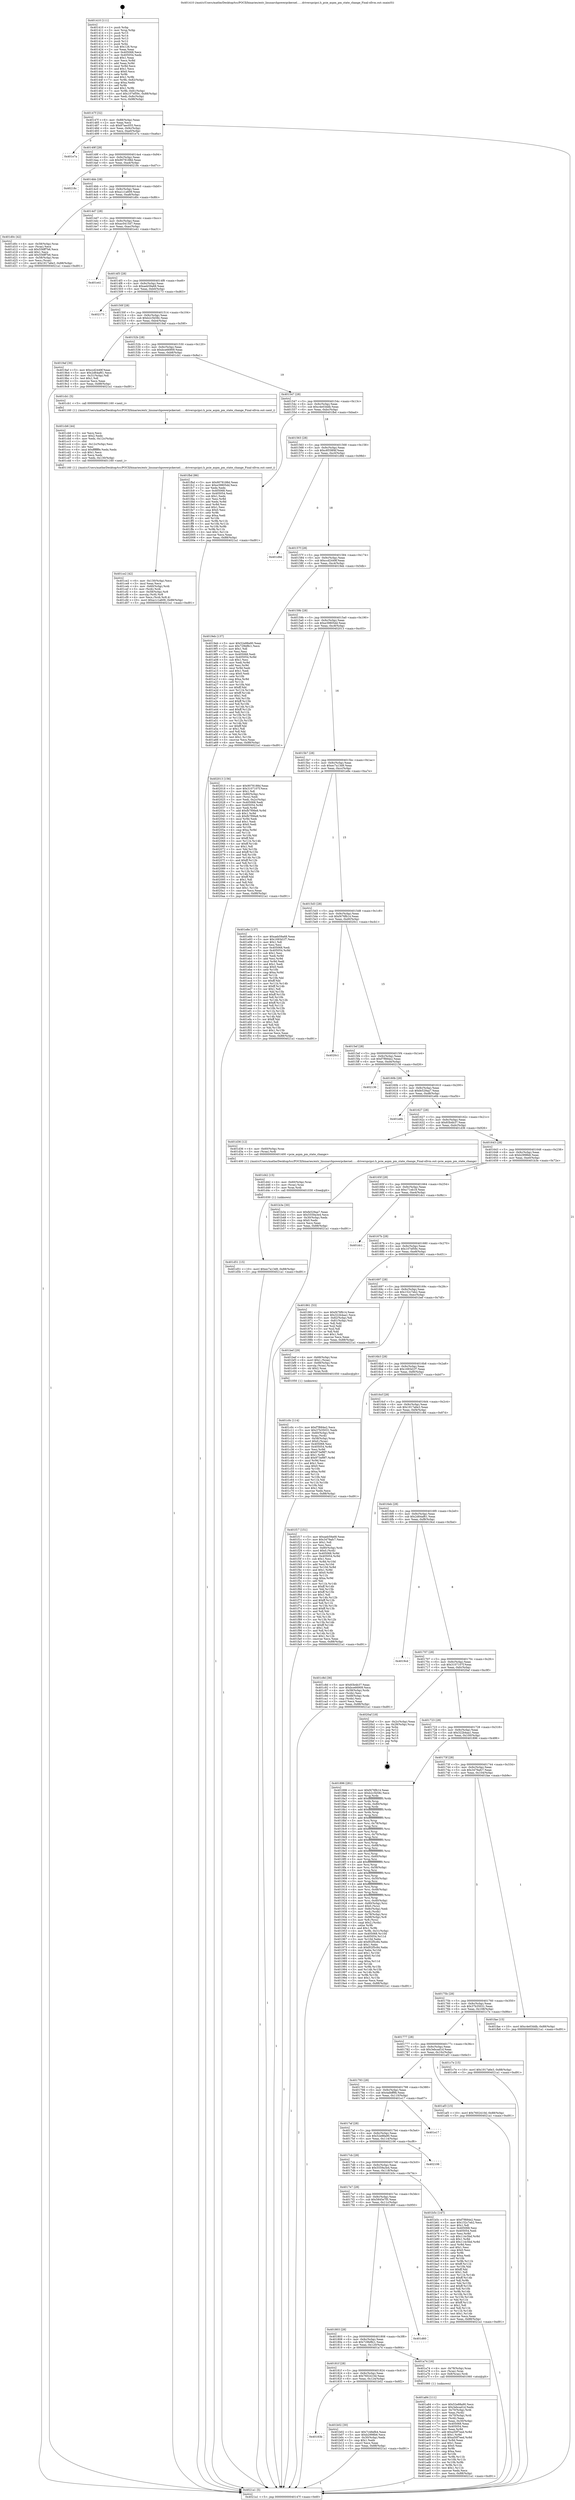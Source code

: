 digraph "0x401410" {
  label = "0x401410 (/mnt/c/Users/mathe/Desktop/tcc/POCII/binaries/extr_linuxarchpowerpckernel......driverspcipci.h_pcie_aspm_pm_state_change_Final-ollvm.out::main(0))"
  labelloc = "t"
  node[shape=record]

  Entry [label="",width=0.3,height=0.3,shape=circle,fillcolor=black,style=filled]
  "0x40147f" [label="{
     0x40147f [32]\l
     | [instrs]\l
     &nbsp;&nbsp;0x40147f \<+6\>: mov -0x88(%rbp),%eax\l
     &nbsp;&nbsp;0x401485 \<+2\>: mov %eax,%ecx\l
     &nbsp;&nbsp;0x401487 \<+6\>: sub $0x87aec055,%ecx\l
     &nbsp;&nbsp;0x40148d \<+6\>: mov %eax,-0x9c(%rbp)\l
     &nbsp;&nbsp;0x401493 \<+6\>: mov %ecx,-0xa0(%rbp)\l
     &nbsp;&nbsp;0x401499 \<+6\>: je 0000000000401e7a \<main+0xa6a\>\l
  }"]
  "0x401e7a" [label="{
     0x401e7a\l
  }", style=dashed]
  "0x40149f" [label="{
     0x40149f [28]\l
     | [instrs]\l
     &nbsp;&nbsp;0x40149f \<+5\>: jmp 00000000004014a4 \<main+0x94\>\l
     &nbsp;&nbsp;0x4014a4 \<+6\>: mov -0x9c(%rbp),%eax\l
     &nbsp;&nbsp;0x4014aa \<+5\>: sub $0x9078188d,%eax\l
     &nbsp;&nbsp;0x4014af \<+6\>: mov %eax,-0xa4(%rbp)\l
     &nbsp;&nbsp;0x4014b5 \<+6\>: je 000000000040218c \<main+0xd7c\>\l
  }"]
  Exit [label="",width=0.3,height=0.3,shape=circle,fillcolor=black,style=filled,peripheries=2]
  "0x40218c" [label="{
     0x40218c\l
  }", style=dashed]
  "0x4014bb" [label="{
     0x4014bb [28]\l
     | [instrs]\l
     &nbsp;&nbsp;0x4014bb \<+5\>: jmp 00000000004014c0 \<main+0xb0\>\l
     &nbsp;&nbsp;0x4014c0 \<+6\>: mov -0x9c(%rbp),%eax\l
     &nbsp;&nbsp;0x4014c6 \<+5\>: sub $0xa1c1a609,%eax\l
     &nbsp;&nbsp;0x4014cb \<+6\>: mov %eax,-0xa8(%rbp)\l
     &nbsp;&nbsp;0x4014d1 \<+6\>: je 0000000000401d0c \<main+0x8fc\>\l
  }"]
  "0x401d51" [label="{
     0x401d51 [15]\l
     | [instrs]\l
     &nbsp;&nbsp;0x401d51 \<+10\>: movl $0xec7a13d9,-0x88(%rbp)\l
     &nbsp;&nbsp;0x401d5b \<+5\>: jmp 00000000004021a1 \<main+0xd91\>\l
  }"]
  "0x401d0c" [label="{
     0x401d0c [42]\l
     | [instrs]\l
     &nbsp;&nbsp;0x401d0c \<+4\>: mov -0x58(%rbp),%rax\l
     &nbsp;&nbsp;0x401d10 \<+2\>: mov (%rax),%ecx\l
     &nbsp;&nbsp;0x401d12 \<+6\>: sub $0x556ff7b6,%ecx\l
     &nbsp;&nbsp;0x401d18 \<+3\>: add $0x1,%ecx\l
     &nbsp;&nbsp;0x401d1b \<+6\>: add $0x556ff7b6,%ecx\l
     &nbsp;&nbsp;0x401d21 \<+4\>: mov -0x58(%rbp),%rax\l
     &nbsp;&nbsp;0x401d25 \<+2\>: mov %ecx,(%rax)\l
     &nbsp;&nbsp;0x401d27 \<+10\>: movl $0x1917a6e3,-0x88(%rbp)\l
     &nbsp;&nbsp;0x401d31 \<+5\>: jmp 00000000004021a1 \<main+0xd91\>\l
  }"]
  "0x4014d7" [label="{
     0x4014d7 [28]\l
     | [instrs]\l
     &nbsp;&nbsp;0x4014d7 \<+5\>: jmp 00000000004014dc \<main+0xcc\>\l
     &nbsp;&nbsp;0x4014dc \<+6\>: mov -0x9c(%rbp),%eax\l
     &nbsp;&nbsp;0x4014e2 \<+5\>: sub $0xac0415d7,%eax\l
     &nbsp;&nbsp;0x4014e7 \<+6\>: mov %eax,-0xac(%rbp)\l
     &nbsp;&nbsp;0x4014ed \<+6\>: je 0000000000401e41 \<main+0xa31\>\l
  }"]
  "0x401d42" [label="{
     0x401d42 [15]\l
     | [instrs]\l
     &nbsp;&nbsp;0x401d42 \<+4\>: mov -0x60(%rbp),%rax\l
     &nbsp;&nbsp;0x401d46 \<+3\>: mov (%rax),%rax\l
     &nbsp;&nbsp;0x401d49 \<+3\>: mov %rax,%rdi\l
     &nbsp;&nbsp;0x401d4c \<+5\>: call 0000000000401030 \<free@plt\>\l
     | [calls]\l
     &nbsp;&nbsp;0x401030 \{1\} (unknown)\l
  }"]
  "0x401e41" [label="{
     0x401e41\l
  }", style=dashed]
  "0x4014f3" [label="{
     0x4014f3 [28]\l
     | [instrs]\l
     &nbsp;&nbsp;0x4014f3 \<+5\>: jmp 00000000004014f8 \<main+0xe8\>\l
     &nbsp;&nbsp;0x4014f8 \<+6\>: mov -0x9c(%rbp),%eax\l
     &nbsp;&nbsp;0x4014fe \<+5\>: sub $0xaeb59a68,%eax\l
     &nbsp;&nbsp;0x401503 \<+6\>: mov %eax,-0xb0(%rbp)\l
     &nbsp;&nbsp;0x401509 \<+6\>: je 0000000000402173 \<main+0xd63\>\l
  }"]
  "0x401ce2" [label="{
     0x401ce2 [42]\l
     | [instrs]\l
     &nbsp;&nbsp;0x401ce2 \<+6\>: mov -0x130(%rbp),%ecx\l
     &nbsp;&nbsp;0x401ce8 \<+3\>: imul %eax,%ecx\l
     &nbsp;&nbsp;0x401ceb \<+4\>: mov -0x60(%rbp),%rdi\l
     &nbsp;&nbsp;0x401cef \<+3\>: mov (%rdi),%rdi\l
     &nbsp;&nbsp;0x401cf2 \<+4\>: mov -0x58(%rbp),%r8\l
     &nbsp;&nbsp;0x401cf6 \<+3\>: movslq (%r8),%r8\l
     &nbsp;&nbsp;0x401cf9 \<+4\>: mov %ecx,(%rdi,%r8,4)\l
     &nbsp;&nbsp;0x401cfd \<+10\>: movl $0xa1c1a609,-0x88(%rbp)\l
     &nbsp;&nbsp;0x401d07 \<+5\>: jmp 00000000004021a1 \<main+0xd91\>\l
  }"]
  "0x402173" [label="{
     0x402173\l
  }", style=dashed]
  "0x40150f" [label="{
     0x40150f [28]\l
     | [instrs]\l
     &nbsp;&nbsp;0x40150f \<+5\>: jmp 0000000000401514 \<main+0x104\>\l
     &nbsp;&nbsp;0x401514 \<+6\>: mov -0x9c(%rbp),%eax\l
     &nbsp;&nbsp;0x40151a \<+5\>: sub $0xb2c5b58c,%eax\l
     &nbsp;&nbsp;0x40151f \<+6\>: mov %eax,-0xb4(%rbp)\l
     &nbsp;&nbsp;0x401525 \<+6\>: je 00000000004019af \<main+0x59f\>\l
  }"]
  "0x401cb6" [label="{
     0x401cb6 [44]\l
     | [instrs]\l
     &nbsp;&nbsp;0x401cb6 \<+2\>: xor %ecx,%ecx\l
     &nbsp;&nbsp;0x401cb8 \<+5\>: mov $0x2,%edx\l
     &nbsp;&nbsp;0x401cbd \<+6\>: mov %edx,-0x12c(%rbp)\l
     &nbsp;&nbsp;0x401cc3 \<+1\>: cltd\l
     &nbsp;&nbsp;0x401cc4 \<+6\>: mov -0x12c(%rbp),%esi\l
     &nbsp;&nbsp;0x401cca \<+2\>: idiv %esi\l
     &nbsp;&nbsp;0x401ccc \<+6\>: imul $0xfffffffe,%edx,%edx\l
     &nbsp;&nbsp;0x401cd2 \<+3\>: sub $0x1,%ecx\l
     &nbsp;&nbsp;0x401cd5 \<+2\>: sub %ecx,%edx\l
     &nbsp;&nbsp;0x401cd7 \<+6\>: mov %edx,-0x130(%rbp)\l
     &nbsp;&nbsp;0x401cdd \<+5\>: call 0000000000401160 \<next_i\>\l
     | [calls]\l
     &nbsp;&nbsp;0x401160 \{1\} (/mnt/c/Users/mathe/Desktop/tcc/POCII/binaries/extr_linuxarchpowerpckernel......driverspcipci.h_pcie_aspm_pm_state_change_Final-ollvm.out::next_i)\l
  }"]
  "0x4019af" [label="{
     0x4019af [30]\l
     | [instrs]\l
     &nbsp;&nbsp;0x4019af \<+5\>: mov $0xccd2449f,%eax\l
     &nbsp;&nbsp;0x4019b4 \<+5\>: mov $0x2d64af61,%ecx\l
     &nbsp;&nbsp;0x4019b9 \<+3\>: mov -0x31(%rbp),%dl\l
     &nbsp;&nbsp;0x4019bc \<+3\>: test $0x1,%dl\l
     &nbsp;&nbsp;0x4019bf \<+3\>: cmovne %ecx,%eax\l
     &nbsp;&nbsp;0x4019c2 \<+6\>: mov %eax,-0x88(%rbp)\l
     &nbsp;&nbsp;0x4019c8 \<+5\>: jmp 00000000004021a1 \<main+0xd91\>\l
  }"]
  "0x40152b" [label="{
     0x40152b [28]\l
     | [instrs]\l
     &nbsp;&nbsp;0x40152b \<+5\>: jmp 0000000000401530 \<main+0x120\>\l
     &nbsp;&nbsp;0x401530 \<+6\>: mov -0x9c(%rbp),%eax\l
     &nbsp;&nbsp;0x401536 \<+5\>: sub $0xbce66909,%eax\l
     &nbsp;&nbsp;0x40153b \<+6\>: mov %eax,-0xb8(%rbp)\l
     &nbsp;&nbsp;0x401541 \<+6\>: je 0000000000401cb1 \<main+0x8a1\>\l
  }"]
  "0x401c0c" [label="{
     0x401c0c [114]\l
     | [instrs]\l
     &nbsp;&nbsp;0x401c0c \<+5\>: mov $0xf7f684e2,%ecx\l
     &nbsp;&nbsp;0x401c11 \<+5\>: mov $0x37b35031,%edx\l
     &nbsp;&nbsp;0x401c16 \<+4\>: mov -0x60(%rbp),%rdi\l
     &nbsp;&nbsp;0x401c1a \<+3\>: mov %rax,(%rdi)\l
     &nbsp;&nbsp;0x401c1d \<+4\>: mov -0x58(%rbp),%rax\l
     &nbsp;&nbsp;0x401c21 \<+6\>: movl $0x0,(%rax)\l
     &nbsp;&nbsp;0x401c27 \<+7\>: mov 0x405068,%esi\l
     &nbsp;&nbsp;0x401c2e \<+8\>: mov 0x405054,%r8d\l
     &nbsp;&nbsp;0x401c36 \<+3\>: mov %esi,%r9d\l
     &nbsp;&nbsp;0x401c39 \<+7\>: sub $0x973ef9f7,%r9d\l
     &nbsp;&nbsp;0x401c40 \<+4\>: sub $0x1,%r9d\l
     &nbsp;&nbsp;0x401c44 \<+7\>: add $0x973ef9f7,%r9d\l
     &nbsp;&nbsp;0x401c4b \<+4\>: imul %r9d,%esi\l
     &nbsp;&nbsp;0x401c4f \<+3\>: and $0x1,%esi\l
     &nbsp;&nbsp;0x401c52 \<+3\>: cmp $0x0,%esi\l
     &nbsp;&nbsp;0x401c55 \<+4\>: sete %r10b\l
     &nbsp;&nbsp;0x401c59 \<+4\>: cmp $0xa,%r8d\l
     &nbsp;&nbsp;0x401c5d \<+4\>: setl %r11b\l
     &nbsp;&nbsp;0x401c61 \<+3\>: mov %r10b,%bl\l
     &nbsp;&nbsp;0x401c64 \<+3\>: and %r11b,%bl\l
     &nbsp;&nbsp;0x401c67 \<+3\>: xor %r11b,%r10b\l
     &nbsp;&nbsp;0x401c6a \<+3\>: or %r10b,%bl\l
     &nbsp;&nbsp;0x401c6d \<+3\>: test $0x1,%bl\l
     &nbsp;&nbsp;0x401c70 \<+3\>: cmovne %edx,%ecx\l
     &nbsp;&nbsp;0x401c73 \<+6\>: mov %ecx,-0x88(%rbp)\l
     &nbsp;&nbsp;0x401c79 \<+5\>: jmp 00000000004021a1 \<main+0xd91\>\l
  }"]
  "0x401cb1" [label="{
     0x401cb1 [5]\l
     | [instrs]\l
     &nbsp;&nbsp;0x401cb1 \<+5\>: call 0000000000401160 \<next_i\>\l
     | [calls]\l
     &nbsp;&nbsp;0x401160 \{1\} (/mnt/c/Users/mathe/Desktop/tcc/POCII/binaries/extr_linuxarchpowerpckernel......driverspcipci.h_pcie_aspm_pm_state_change_Final-ollvm.out::next_i)\l
  }"]
  "0x401547" [label="{
     0x401547 [28]\l
     | [instrs]\l
     &nbsp;&nbsp;0x401547 \<+5\>: jmp 000000000040154c \<main+0x13c\>\l
     &nbsp;&nbsp;0x40154c \<+6\>: mov -0x9c(%rbp),%eax\l
     &nbsp;&nbsp;0x401552 \<+5\>: sub $0xc4e03ddb,%eax\l
     &nbsp;&nbsp;0x401557 \<+6\>: mov %eax,-0xbc(%rbp)\l
     &nbsp;&nbsp;0x40155d \<+6\>: je 0000000000401fbd \<main+0xbad\>\l
  }"]
  "0x40183b" [label="{
     0x40183b\l
  }", style=dashed]
  "0x401fbd" [label="{
     0x401fbd [86]\l
     | [instrs]\l
     &nbsp;&nbsp;0x401fbd \<+5\>: mov $0x9078188d,%eax\l
     &nbsp;&nbsp;0x401fc2 \<+5\>: mov $0xe39805dd,%ecx\l
     &nbsp;&nbsp;0x401fc7 \<+2\>: xor %edx,%edx\l
     &nbsp;&nbsp;0x401fc9 \<+7\>: mov 0x405068,%esi\l
     &nbsp;&nbsp;0x401fd0 \<+7\>: mov 0x405054,%edi\l
     &nbsp;&nbsp;0x401fd7 \<+3\>: sub $0x1,%edx\l
     &nbsp;&nbsp;0x401fda \<+3\>: mov %esi,%r8d\l
     &nbsp;&nbsp;0x401fdd \<+3\>: add %edx,%r8d\l
     &nbsp;&nbsp;0x401fe0 \<+4\>: imul %r8d,%esi\l
     &nbsp;&nbsp;0x401fe4 \<+3\>: and $0x1,%esi\l
     &nbsp;&nbsp;0x401fe7 \<+3\>: cmp $0x0,%esi\l
     &nbsp;&nbsp;0x401fea \<+4\>: sete %r9b\l
     &nbsp;&nbsp;0x401fee \<+3\>: cmp $0xa,%edi\l
     &nbsp;&nbsp;0x401ff1 \<+4\>: setl %r10b\l
     &nbsp;&nbsp;0x401ff5 \<+3\>: mov %r9b,%r11b\l
     &nbsp;&nbsp;0x401ff8 \<+3\>: and %r10b,%r11b\l
     &nbsp;&nbsp;0x401ffb \<+3\>: xor %r10b,%r9b\l
     &nbsp;&nbsp;0x401ffe \<+3\>: or %r9b,%r11b\l
     &nbsp;&nbsp;0x402001 \<+4\>: test $0x1,%r11b\l
     &nbsp;&nbsp;0x402005 \<+3\>: cmovne %ecx,%eax\l
     &nbsp;&nbsp;0x402008 \<+6\>: mov %eax,-0x88(%rbp)\l
     &nbsp;&nbsp;0x40200e \<+5\>: jmp 00000000004021a1 \<main+0xd91\>\l
  }"]
  "0x401563" [label="{
     0x401563 [28]\l
     | [instrs]\l
     &nbsp;&nbsp;0x401563 \<+5\>: jmp 0000000000401568 \<main+0x158\>\l
     &nbsp;&nbsp;0x401568 \<+6\>: mov -0x9c(%rbp),%eax\l
     &nbsp;&nbsp;0x40156e \<+5\>: sub $0xc8558f4f,%eax\l
     &nbsp;&nbsp;0x401573 \<+6\>: mov %eax,-0xc0(%rbp)\l
     &nbsp;&nbsp;0x401579 \<+6\>: je 0000000000401d9d \<main+0x98d\>\l
  }"]
  "0x401b02" [label="{
     0x401b02 [30]\l
     | [instrs]\l
     &nbsp;&nbsp;0x401b02 \<+5\>: mov $0x7c48efb4,%eax\l
     &nbsp;&nbsp;0x401b07 \<+5\>: mov $0xb2998b6,%ecx\l
     &nbsp;&nbsp;0x401b0c \<+3\>: mov -0x30(%rbp),%edx\l
     &nbsp;&nbsp;0x401b0f \<+3\>: cmp $0x1,%edx\l
     &nbsp;&nbsp;0x401b12 \<+3\>: cmovl %ecx,%eax\l
     &nbsp;&nbsp;0x401b15 \<+6\>: mov %eax,-0x88(%rbp)\l
     &nbsp;&nbsp;0x401b1b \<+5\>: jmp 00000000004021a1 \<main+0xd91\>\l
  }"]
  "0x401d9d" [label="{
     0x401d9d\l
  }", style=dashed]
  "0x40157f" [label="{
     0x40157f [28]\l
     | [instrs]\l
     &nbsp;&nbsp;0x40157f \<+5\>: jmp 0000000000401584 \<main+0x174\>\l
     &nbsp;&nbsp;0x401584 \<+6\>: mov -0x9c(%rbp),%eax\l
     &nbsp;&nbsp;0x40158a \<+5\>: sub $0xccd2449f,%eax\l
     &nbsp;&nbsp;0x40158f \<+6\>: mov %eax,-0xc4(%rbp)\l
     &nbsp;&nbsp;0x401595 \<+6\>: je 00000000004019eb \<main+0x5db\>\l
  }"]
  "0x401a84" [label="{
     0x401a84 [111]\l
     | [instrs]\l
     &nbsp;&nbsp;0x401a84 \<+5\>: mov $0x52e88a90,%ecx\l
     &nbsp;&nbsp;0x401a89 \<+5\>: mov $0x3ebcad1d,%edx\l
     &nbsp;&nbsp;0x401a8e \<+4\>: mov -0x70(%rbp),%rdi\l
     &nbsp;&nbsp;0x401a92 \<+2\>: mov %eax,(%rdi)\l
     &nbsp;&nbsp;0x401a94 \<+4\>: mov -0x70(%rbp),%rdi\l
     &nbsp;&nbsp;0x401a98 \<+2\>: mov (%rdi),%eax\l
     &nbsp;&nbsp;0x401a9a \<+3\>: mov %eax,-0x30(%rbp)\l
     &nbsp;&nbsp;0x401a9d \<+7\>: mov 0x405068,%eax\l
     &nbsp;&nbsp;0x401aa4 \<+7\>: mov 0x405054,%esi\l
     &nbsp;&nbsp;0x401aab \<+3\>: mov %eax,%r8d\l
     &nbsp;&nbsp;0x401aae \<+7\>: add $0xa50f7eed,%r8d\l
     &nbsp;&nbsp;0x401ab5 \<+4\>: sub $0x1,%r8d\l
     &nbsp;&nbsp;0x401ab9 \<+7\>: sub $0xa50f7eed,%r8d\l
     &nbsp;&nbsp;0x401ac0 \<+4\>: imul %r8d,%eax\l
     &nbsp;&nbsp;0x401ac4 \<+3\>: and $0x1,%eax\l
     &nbsp;&nbsp;0x401ac7 \<+3\>: cmp $0x0,%eax\l
     &nbsp;&nbsp;0x401aca \<+4\>: sete %r9b\l
     &nbsp;&nbsp;0x401ace \<+3\>: cmp $0xa,%esi\l
     &nbsp;&nbsp;0x401ad1 \<+4\>: setl %r10b\l
     &nbsp;&nbsp;0x401ad5 \<+3\>: mov %r9b,%r11b\l
     &nbsp;&nbsp;0x401ad8 \<+3\>: and %r10b,%r11b\l
     &nbsp;&nbsp;0x401adb \<+3\>: xor %r10b,%r9b\l
     &nbsp;&nbsp;0x401ade \<+3\>: or %r9b,%r11b\l
     &nbsp;&nbsp;0x401ae1 \<+4\>: test $0x1,%r11b\l
     &nbsp;&nbsp;0x401ae5 \<+3\>: cmovne %edx,%ecx\l
     &nbsp;&nbsp;0x401ae8 \<+6\>: mov %ecx,-0x88(%rbp)\l
     &nbsp;&nbsp;0x401aee \<+5\>: jmp 00000000004021a1 \<main+0xd91\>\l
  }"]
  "0x4019eb" [label="{
     0x4019eb [137]\l
     | [instrs]\l
     &nbsp;&nbsp;0x4019eb \<+5\>: mov $0x52e88a90,%eax\l
     &nbsp;&nbsp;0x4019f0 \<+5\>: mov $0x729bf8c1,%ecx\l
     &nbsp;&nbsp;0x4019f5 \<+2\>: mov $0x1,%dl\l
     &nbsp;&nbsp;0x4019f7 \<+2\>: xor %esi,%esi\l
     &nbsp;&nbsp;0x4019f9 \<+7\>: mov 0x405068,%edi\l
     &nbsp;&nbsp;0x401a00 \<+8\>: mov 0x405054,%r8d\l
     &nbsp;&nbsp;0x401a08 \<+3\>: sub $0x1,%esi\l
     &nbsp;&nbsp;0x401a0b \<+3\>: mov %edi,%r9d\l
     &nbsp;&nbsp;0x401a0e \<+3\>: add %esi,%r9d\l
     &nbsp;&nbsp;0x401a11 \<+4\>: imul %r9d,%edi\l
     &nbsp;&nbsp;0x401a15 \<+3\>: and $0x1,%edi\l
     &nbsp;&nbsp;0x401a18 \<+3\>: cmp $0x0,%edi\l
     &nbsp;&nbsp;0x401a1b \<+4\>: sete %r10b\l
     &nbsp;&nbsp;0x401a1f \<+4\>: cmp $0xa,%r8d\l
     &nbsp;&nbsp;0x401a23 \<+4\>: setl %r11b\l
     &nbsp;&nbsp;0x401a27 \<+3\>: mov %r10b,%bl\l
     &nbsp;&nbsp;0x401a2a \<+3\>: xor $0xff,%bl\l
     &nbsp;&nbsp;0x401a2d \<+3\>: mov %r11b,%r14b\l
     &nbsp;&nbsp;0x401a30 \<+4\>: xor $0xff,%r14b\l
     &nbsp;&nbsp;0x401a34 \<+3\>: xor $0x1,%dl\l
     &nbsp;&nbsp;0x401a37 \<+3\>: mov %bl,%r15b\l
     &nbsp;&nbsp;0x401a3a \<+4\>: and $0xff,%r15b\l
     &nbsp;&nbsp;0x401a3e \<+3\>: and %dl,%r10b\l
     &nbsp;&nbsp;0x401a41 \<+3\>: mov %r14b,%r12b\l
     &nbsp;&nbsp;0x401a44 \<+4\>: and $0xff,%r12b\l
     &nbsp;&nbsp;0x401a48 \<+3\>: and %dl,%r11b\l
     &nbsp;&nbsp;0x401a4b \<+3\>: or %r10b,%r15b\l
     &nbsp;&nbsp;0x401a4e \<+3\>: or %r11b,%r12b\l
     &nbsp;&nbsp;0x401a51 \<+3\>: xor %r12b,%r15b\l
     &nbsp;&nbsp;0x401a54 \<+3\>: or %r14b,%bl\l
     &nbsp;&nbsp;0x401a57 \<+3\>: xor $0xff,%bl\l
     &nbsp;&nbsp;0x401a5a \<+3\>: or $0x1,%dl\l
     &nbsp;&nbsp;0x401a5d \<+2\>: and %dl,%bl\l
     &nbsp;&nbsp;0x401a5f \<+3\>: or %bl,%r15b\l
     &nbsp;&nbsp;0x401a62 \<+4\>: test $0x1,%r15b\l
     &nbsp;&nbsp;0x401a66 \<+3\>: cmovne %ecx,%eax\l
     &nbsp;&nbsp;0x401a69 \<+6\>: mov %eax,-0x88(%rbp)\l
     &nbsp;&nbsp;0x401a6f \<+5\>: jmp 00000000004021a1 \<main+0xd91\>\l
  }"]
  "0x40159b" [label="{
     0x40159b [28]\l
     | [instrs]\l
     &nbsp;&nbsp;0x40159b \<+5\>: jmp 00000000004015a0 \<main+0x190\>\l
     &nbsp;&nbsp;0x4015a0 \<+6\>: mov -0x9c(%rbp),%eax\l
     &nbsp;&nbsp;0x4015a6 \<+5\>: sub $0xe39805dd,%eax\l
     &nbsp;&nbsp;0x4015ab \<+6\>: mov %eax,-0xc8(%rbp)\l
     &nbsp;&nbsp;0x4015b1 \<+6\>: je 0000000000402013 \<main+0xc03\>\l
  }"]
  "0x40181f" [label="{
     0x40181f [28]\l
     | [instrs]\l
     &nbsp;&nbsp;0x40181f \<+5\>: jmp 0000000000401824 \<main+0x414\>\l
     &nbsp;&nbsp;0x401824 \<+6\>: mov -0x9c(%rbp),%eax\l
     &nbsp;&nbsp;0x40182a \<+5\>: sub $0x7602410d,%eax\l
     &nbsp;&nbsp;0x40182f \<+6\>: mov %eax,-0x124(%rbp)\l
     &nbsp;&nbsp;0x401835 \<+6\>: je 0000000000401b02 \<main+0x6f2\>\l
  }"]
  "0x402013" [label="{
     0x402013 [156]\l
     | [instrs]\l
     &nbsp;&nbsp;0x402013 \<+5\>: mov $0x9078188d,%eax\l
     &nbsp;&nbsp;0x402018 \<+5\>: mov $0x3107107f,%ecx\l
     &nbsp;&nbsp;0x40201d \<+2\>: mov $0x1,%dl\l
     &nbsp;&nbsp;0x40201f \<+4\>: mov -0x80(%rbp),%rsi\l
     &nbsp;&nbsp;0x402023 \<+2\>: mov (%rsi),%edi\l
     &nbsp;&nbsp;0x402025 \<+3\>: mov %edi,-0x2c(%rbp)\l
     &nbsp;&nbsp;0x402028 \<+7\>: mov 0x405068,%edi\l
     &nbsp;&nbsp;0x40202f \<+8\>: mov 0x405054,%r8d\l
     &nbsp;&nbsp;0x402037 \<+3\>: mov %edi,%r9d\l
     &nbsp;&nbsp;0x40203a \<+7\>: add $0xfb7f06e8,%r9d\l
     &nbsp;&nbsp;0x402041 \<+4\>: sub $0x1,%r9d\l
     &nbsp;&nbsp;0x402045 \<+7\>: sub $0xfb7f06e8,%r9d\l
     &nbsp;&nbsp;0x40204c \<+4\>: imul %r9d,%edi\l
     &nbsp;&nbsp;0x402050 \<+3\>: and $0x1,%edi\l
     &nbsp;&nbsp;0x402053 \<+3\>: cmp $0x0,%edi\l
     &nbsp;&nbsp;0x402056 \<+4\>: sete %r10b\l
     &nbsp;&nbsp;0x40205a \<+4\>: cmp $0xa,%r8d\l
     &nbsp;&nbsp;0x40205e \<+4\>: setl %r11b\l
     &nbsp;&nbsp;0x402062 \<+3\>: mov %r10b,%bl\l
     &nbsp;&nbsp;0x402065 \<+3\>: xor $0xff,%bl\l
     &nbsp;&nbsp;0x402068 \<+3\>: mov %r11b,%r14b\l
     &nbsp;&nbsp;0x40206b \<+4\>: xor $0xff,%r14b\l
     &nbsp;&nbsp;0x40206f \<+3\>: xor $0x1,%dl\l
     &nbsp;&nbsp;0x402072 \<+3\>: mov %bl,%r15b\l
     &nbsp;&nbsp;0x402075 \<+4\>: and $0xff,%r15b\l
     &nbsp;&nbsp;0x402079 \<+3\>: and %dl,%r10b\l
     &nbsp;&nbsp;0x40207c \<+3\>: mov %r14b,%r12b\l
     &nbsp;&nbsp;0x40207f \<+4\>: and $0xff,%r12b\l
     &nbsp;&nbsp;0x402083 \<+3\>: and %dl,%r11b\l
     &nbsp;&nbsp;0x402086 \<+3\>: or %r10b,%r15b\l
     &nbsp;&nbsp;0x402089 \<+3\>: or %r11b,%r12b\l
     &nbsp;&nbsp;0x40208c \<+3\>: xor %r12b,%r15b\l
     &nbsp;&nbsp;0x40208f \<+3\>: or %r14b,%bl\l
     &nbsp;&nbsp;0x402092 \<+3\>: xor $0xff,%bl\l
     &nbsp;&nbsp;0x402095 \<+3\>: or $0x1,%dl\l
     &nbsp;&nbsp;0x402098 \<+2\>: and %dl,%bl\l
     &nbsp;&nbsp;0x40209a \<+3\>: or %bl,%r15b\l
     &nbsp;&nbsp;0x40209d \<+4\>: test $0x1,%r15b\l
     &nbsp;&nbsp;0x4020a1 \<+3\>: cmovne %ecx,%eax\l
     &nbsp;&nbsp;0x4020a4 \<+6\>: mov %eax,-0x88(%rbp)\l
     &nbsp;&nbsp;0x4020aa \<+5\>: jmp 00000000004021a1 \<main+0xd91\>\l
  }"]
  "0x4015b7" [label="{
     0x4015b7 [28]\l
     | [instrs]\l
     &nbsp;&nbsp;0x4015b7 \<+5\>: jmp 00000000004015bc \<main+0x1ac\>\l
     &nbsp;&nbsp;0x4015bc \<+6\>: mov -0x9c(%rbp),%eax\l
     &nbsp;&nbsp;0x4015c2 \<+5\>: sub $0xec7a13d9,%eax\l
     &nbsp;&nbsp;0x4015c7 \<+6\>: mov %eax,-0xcc(%rbp)\l
     &nbsp;&nbsp;0x4015cd \<+6\>: je 0000000000401e8e \<main+0xa7e\>\l
  }"]
  "0x401a74" [label="{
     0x401a74 [16]\l
     | [instrs]\l
     &nbsp;&nbsp;0x401a74 \<+4\>: mov -0x78(%rbp),%rax\l
     &nbsp;&nbsp;0x401a78 \<+3\>: mov (%rax),%rax\l
     &nbsp;&nbsp;0x401a7b \<+4\>: mov 0x8(%rax),%rdi\l
     &nbsp;&nbsp;0x401a7f \<+5\>: call 0000000000401060 \<atoi@plt\>\l
     | [calls]\l
     &nbsp;&nbsp;0x401060 \{1\} (unknown)\l
  }"]
  "0x401e8e" [label="{
     0x401e8e [137]\l
     | [instrs]\l
     &nbsp;&nbsp;0x401e8e \<+5\>: mov $0xaeb59a68,%eax\l
     &nbsp;&nbsp;0x401e93 \<+5\>: mov $0x1693d1f7,%ecx\l
     &nbsp;&nbsp;0x401e98 \<+2\>: mov $0x1,%dl\l
     &nbsp;&nbsp;0x401e9a \<+2\>: xor %esi,%esi\l
     &nbsp;&nbsp;0x401e9c \<+7\>: mov 0x405068,%edi\l
     &nbsp;&nbsp;0x401ea3 \<+8\>: mov 0x405054,%r8d\l
     &nbsp;&nbsp;0x401eab \<+3\>: sub $0x1,%esi\l
     &nbsp;&nbsp;0x401eae \<+3\>: mov %edi,%r9d\l
     &nbsp;&nbsp;0x401eb1 \<+3\>: add %esi,%r9d\l
     &nbsp;&nbsp;0x401eb4 \<+4\>: imul %r9d,%edi\l
     &nbsp;&nbsp;0x401eb8 \<+3\>: and $0x1,%edi\l
     &nbsp;&nbsp;0x401ebb \<+3\>: cmp $0x0,%edi\l
     &nbsp;&nbsp;0x401ebe \<+4\>: sete %r10b\l
     &nbsp;&nbsp;0x401ec2 \<+4\>: cmp $0xa,%r8d\l
     &nbsp;&nbsp;0x401ec6 \<+4\>: setl %r11b\l
     &nbsp;&nbsp;0x401eca \<+3\>: mov %r10b,%bl\l
     &nbsp;&nbsp;0x401ecd \<+3\>: xor $0xff,%bl\l
     &nbsp;&nbsp;0x401ed0 \<+3\>: mov %r11b,%r14b\l
     &nbsp;&nbsp;0x401ed3 \<+4\>: xor $0xff,%r14b\l
     &nbsp;&nbsp;0x401ed7 \<+3\>: xor $0x1,%dl\l
     &nbsp;&nbsp;0x401eda \<+3\>: mov %bl,%r15b\l
     &nbsp;&nbsp;0x401edd \<+4\>: and $0xff,%r15b\l
     &nbsp;&nbsp;0x401ee1 \<+3\>: and %dl,%r10b\l
     &nbsp;&nbsp;0x401ee4 \<+3\>: mov %r14b,%r12b\l
     &nbsp;&nbsp;0x401ee7 \<+4\>: and $0xff,%r12b\l
     &nbsp;&nbsp;0x401eeb \<+3\>: and %dl,%r11b\l
     &nbsp;&nbsp;0x401eee \<+3\>: or %r10b,%r15b\l
     &nbsp;&nbsp;0x401ef1 \<+3\>: or %r11b,%r12b\l
     &nbsp;&nbsp;0x401ef4 \<+3\>: xor %r12b,%r15b\l
     &nbsp;&nbsp;0x401ef7 \<+3\>: or %r14b,%bl\l
     &nbsp;&nbsp;0x401efa \<+3\>: xor $0xff,%bl\l
     &nbsp;&nbsp;0x401efd \<+3\>: or $0x1,%dl\l
     &nbsp;&nbsp;0x401f00 \<+2\>: and %dl,%bl\l
     &nbsp;&nbsp;0x401f02 \<+3\>: or %bl,%r15b\l
     &nbsp;&nbsp;0x401f05 \<+4\>: test $0x1,%r15b\l
     &nbsp;&nbsp;0x401f09 \<+3\>: cmovne %ecx,%eax\l
     &nbsp;&nbsp;0x401f0c \<+6\>: mov %eax,-0x88(%rbp)\l
     &nbsp;&nbsp;0x401f12 \<+5\>: jmp 00000000004021a1 \<main+0xd91\>\l
  }"]
  "0x4015d3" [label="{
     0x4015d3 [28]\l
     | [instrs]\l
     &nbsp;&nbsp;0x4015d3 \<+5\>: jmp 00000000004015d8 \<main+0x1c8\>\l
     &nbsp;&nbsp;0x4015d8 \<+6\>: mov -0x9c(%rbp),%eax\l
     &nbsp;&nbsp;0x4015de \<+5\>: sub $0xf476fb14,%eax\l
     &nbsp;&nbsp;0x4015e3 \<+6\>: mov %eax,-0xd0(%rbp)\l
     &nbsp;&nbsp;0x4015e9 \<+6\>: je 00000000004020c1 \<main+0xcb1\>\l
  }"]
  "0x401803" [label="{
     0x401803 [28]\l
     | [instrs]\l
     &nbsp;&nbsp;0x401803 \<+5\>: jmp 0000000000401808 \<main+0x3f8\>\l
     &nbsp;&nbsp;0x401808 \<+6\>: mov -0x9c(%rbp),%eax\l
     &nbsp;&nbsp;0x40180e \<+5\>: sub $0x729bf8c1,%eax\l
     &nbsp;&nbsp;0x401813 \<+6\>: mov %eax,-0x120(%rbp)\l
     &nbsp;&nbsp;0x401819 \<+6\>: je 0000000000401a74 \<main+0x664\>\l
  }"]
  "0x4020c1" [label="{
     0x4020c1\l
  }", style=dashed]
  "0x4015ef" [label="{
     0x4015ef [28]\l
     | [instrs]\l
     &nbsp;&nbsp;0x4015ef \<+5\>: jmp 00000000004015f4 \<main+0x1e4\>\l
     &nbsp;&nbsp;0x4015f4 \<+6\>: mov -0x9c(%rbp),%eax\l
     &nbsp;&nbsp;0x4015fa \<+5\>: sub $0xf7f684e2,%eax\l
     &nbsp;&nbsp;0x4015ff \<+6\>: mov %eax,-0xd4(%rbp)\l
     &nbsp;&nbsp;0x401605 \<+6\>: je 0000000000402136 \<main+0xd26\>\l
  }"]
  "0x401d60" [label="{
     0x401d60\l
  }", style=dashed]
  "0x402136" [label="{
     0x402136\l
  }", style=dashed]
  "0x40160b" [label="{
     0x40160b [28]\l
     | [instrs]\l
     &nbsp;&nbsp;0x40160b \<+5\>: jmp 0000000000401610 \<main+0x200\>\l
     &nbsp;&nbsp;0x401610 \<+6\>: mov -0x9c(%rbp),%eax\l
     &nbsp;&nbsp;0x401616 \<+5\>: sub $0xfe529aa7,%eax\l
     &nbsp;&nbsp;0x40161b \<+6\>: mov %eax,-0xd8(%rbp)\l
     &nbsp;&nbsp;0x401621 \<+6\>: je 0000000000401e6b \<main+0xa5b\>\l
  }"]
  "0x4017e7" [label="{
     0x4017e7 [28]\l
     | [instrs]\l
     &nbsp;&nbsp;0x4017e7 \<+5\>: jmp 00000000004017ec \<main+0x3dc\>\l
     &nbsp;&nbsp;0x4017ec \<+6\>: mov -0x9c(%rbp),%eax\l
     &nbsp;&nbsp;0x4017f2 \<+5\>: sub $0x5845e7f5,%eax\l
     &nbsp;&nbsp;0x4017f7 \<+6\>: mov %eax,-0x11c(%rbp)\l
     &nbsp;&nbsp;0x4017fd \<+6\>: je 0000000000401d60 \<main+0x950\>\l
  }"]
  "0x401e6b" [label="{
     0x401e6b\l
  }", style=dashed]
  "0x401627" [label="{
     0x401627 [28]\l
     | [instrs]\l
     &nbsp;&nbsp;0x401627 \<+5\>: jmp 000000000040162c \<main+0x21c\>\l
     &nbsp;&nbsp;0x40162c \<+6\>: mov -0x9c(%rbp),%eax\l
     &nbsp;&nbsp;0x401632 \<+5\>: sub $0x83b4b37,%eax\l
     &nbsp;&nbsp;0x401637 \<+6\>: mov %eax,-0xdc(%rbp)\l
     &nbsp;&nbsp;0x40163d \<+6\>: je 0000000000401d36 \<main+0x926\>\l
  }"]
  "0x401b5c" [label="{
     0x401b5c [147]\l
     | [instrs]\l
     &nbsp;&nbsp;0x401b5c \<+5\>: mov $0xf7f684e2,%eax\l
     &nbsp;&nbsp;0x401b61 \<+5\>: mov $0x152c7eb2,%ecx\l
     &nbsp;&nbsp;0x401b66 \<+2\>: mov $0x1,%dl\l
     &nbsp;&nbsp;0x401b68 \<+7\>: mov 0x405068,%esi\l
     &nbsp;&nbsp;0x401b6f \<+7\>: mov 0x405054,%edi\l
     &nbsp;&nbsp;0x401b76 \<+3\>: mov %esi,%r8d\l
     &nbsp;&nbsp;0x401b79 \<+7\>: sub $0x114c5bd,%r8d\l
     &nbsp;&nbsp;0x401b80 \<+4\>: sub $0x1,%r8d\l
     &nbsp;&nbsp;0x401b84 \<+7\>: add $0x114c5bd,%r8d\l
     &nbsp;&nbsp;0x401b8b \<+4\>: imul %r8d,%esi\l
     &nbsp;&nbsp;0x401b8f \<+3\>: and $0x1,%esi\l
     &nbsp;&nbsp;0x401b92 \<+3\>: cmp $0x0,%esi\l
     &nbsp;&nbsp;0x401b95 \<+4\>: sete %r9b\l
     &nbsp;&nbsp;0x401b99 \<+3\>: cmp $0xa,%edi\l
     &nbsp;&nbsp;0x401b9c \<+4\>: setl %r10b\l
     &nbsp;&nbsp;0x401ba0 \<+3\>: mov %r9b,%r11b\l
     &nbsp;&nbsp;0x401ba3 \<+4\>: xor $0xff,%r11b\l
     &nbsp;&nbsp;0x401ba7 \<+3\>: mov %r10b,%bl\l
     &nbsp;&nbsp;0x401baa \<+3\>: xor $0xff,%bl\l
     &nbsp;&nbsp;0x401bad \<+3\>: xor $0x1,%dl\l
     &nbsp;&nbsp;0x401bb0 \<+3\>: mov %r11b,%r14b\l
     &nbsp;&nbsp;0x401bb3 \<+4\>: and $0xff,%r14b\l
     &nbsp;&nbsp;0x401bb7 \<+3\>: and %dl,%r9b\l
     &nbsp;&nbsp;0x401bba \<+3\>: mov %bl,%r15b\l
     &nbsp;&nbsp;0x401bbd \<+4\>: and $0xff,%r15b\l
     &nbsp;&nbsp;0x401bc1 \<+3\>: and %dl,%r10b\l
     &nbsp;&nbsp;0x401bc4 \<+3\>: or %r9b,%r14b\l
     &nbsp;&nbsp;0x401bc7 \<+3\>: or %r10b,%r15b\l
     &nbsp;&nbsp;0x401bca \<+3\>: xor %r15b,%r14b\l
     &nbsp;&nbsp;0x401bcd \<+3\>: or %bl,%r11b\l
     &nbsp;&nbsp;0x401bd0 \<+4\>: xor $0xff,%r11b\l
     &nbsp;&nbsp;0x401bd4 \<+3\>: or $0x1,%dl\l
     &nbsp;&nbsp;0x401bd7 \<+3\>: and %dl,%r11b\l
     &nbsp;&nbsp;0x401bda \<+3\>: or %r11b,%r14b\l
     &nbsp;&nbsp;0x401bdd \<+4\>: test $0x1,%r14b\l
     &nbsp;&nbsp;0x401be1 \<+3\>: cmovne %ecx,%eax\l
     &nbsp;&nbsp;0x401be4 \<+6\>: mov %eax,-0x88(%rbp)\l
     &nbsp;&nbsp;0x401bea \<+5\>: jmp 00000000004021a1 \<main+0xd91\>\l
  }"]
  "0x401d36" [label="{
     0x401d36 [12]\l
     | [instrs]\l
     &nbsp;&nbsp;0x401d36 \<+4\>: mov -0x60(%rbp),%rax\l
     &nbsp;&nbsp;0x401d3a \<+3\>: mov (%rax),%rdi\l
     &nbsp;&nbsp;0x401d3d \<+5\>: call 0000000000401400 \<pcie_aspm_pm_state_change\>\l
     | [calls]\l
     &nbsp;&nbsp;0x401400 \{1\} (/mnt/c/Users/mathe/Desktop/tcc/POCII/binaries/extr_linuxarchpowerpckernel......driverspcipci.h_pcie_aspm_pm_state_change_Final-ollvm.out::pcie_aspm_pm_state_change)\l
  }"]
  "0x401643" [label="{
     0x401643 [28]\l
     | [instrs]\l
     &nbsp;&nbsp;0x401643 \<+5\>: jmp 0000000000401648 \<main+0x238\>\l
     &nbsp;&nbsp;0x401648 \<+6\>: mov -0x9c(%rbp),%eax\l
     &nbsp;&nbsp;0x40164e \<+5\>: sub $0xb2998b6,%eax\l
     &nbsp;&nbsp;0x401653 \<+6\>: mov %eax,-0xe0(%rbp)\l
     &nbsp;&nbsp;0x401659 \<+6\>: je 0000000000401b3e \<main+0x72e\>\l
  }"]
  "0x4017cb" [label="{
     0x4017cb [28]\l
     | [instrs]\l
     &nbsp;&nbsp;0x4017cb \<+5\>: jmp 00000000004017d0 \<main+0x3c0\>\l
     &nbsp;&nbsp;0x4017d0 \<+6\>: mov -0x9c(%rbp),%eax\l
     &nbsp;&nbsp;0x4017d6 \<+5\>: sub $0x5559a3e4,%eax\l
     &nbsp;&nbsp;0x4017db \<+6\>: mov %eax,-0x118(%rbp)\l
     &nbsp;&nbsp;0x4017e1 \<+6\>: je 0000000000401b5c \<main+0x74c\>\l
  }"]
  "0x401b3e" [label="{
     0x401b3e [30]\l
     | [instrs]\l
     &nbsp;&nbsp;0x401b3e \<+5\>: mov $0xfe529aa7,%eax\l
     &nbsp;&nbsp;0x401b43 \<+5\>: mov $0x5559a3e4,%ecx\l
     &nbsp;&nbsp;0x401b48 \<+3\>: mov -0x30(%rbp),%edx\l
     &nbsp;&nbsp;0x401b4b \<+3\>: cmp $0x0,%edx\l
     &nbsp;&nbsp;0x401b4e \<+3\>: cmove %ecx,%eax\l
     &nbsp;&nbsp;0x401b51 \<+6\>: mov %eax,-0x88(%rbp)\l
     &nbsp;&nbsp;0x401b57 \<+5\>: jmp 00000000004021a1 \<main+0xd91\>\l
  }"]
  "0x40165f" [label="{
     0x40165f [28]\l
     | [instrs]\l
     &nbsp;&nbsp;0x40165f \<+5\>: jmp 0000000000401664 \<main+0x254\>\l
     &nbsp;&nbsp;0x401664 \<+6\>: mov -0x9c(%rbp),%eax\l
     &nbsp;&nbsp;0x40166a \<+5\>: sub $0xc71eb18,%eax\l
     &nbsp;&nbsp;0x40166f \<+6\>: mov %eax,-0xe4(%rbp)\l
     &nbsp;&nbsp;0x401675 \<+6\>: je 0000000000401dc1 \<main+0x9b1\>\l
  }"]
  "0x402106" [label="{
     0x402106\l
  }", style=dashed]
  "0x401dc1" [label="{
     0x401dc1\l
  }", style=dashed]
  "0x40167b" [label="{
     0x40167b [28]\l
     | [instrs]\l
     &nbsp;&nbsp;0x40167b \<+5\>: jmp 0000000000401680 \<main+0x270\>\l
     &nbsp;&nbsp;0x401680 \<+6\>: mov -0x9c(%rbp),%eax\l
     &nbsp;&nbsp;0x401686 \<+5\>: sub $0x107ef59c,%eax\l
     &nbsp;&nbsp;0x40168b \<+6\>: mov %eax,-0xe8(%rbp)\l
     &nbsp;&nbsp;0x401691 \<+6\>: je 0000000000401861 \<main+0x451\>\l
  }"]
  "0x4017af" [label="{
     0x4017af [28]\l
     | [instrs]\l
     &nbsp;&nbsp;0x4017af \<+5\>: jmp 00000000004017b4 \<main+0x3a4\>\l
     &nbsp;&nbsp;0x4017b4 \<+6\>: mov -0x9c(%rbp),%eax\l
     &nbsp;&nbsp;0x4017ba \<+5\>: sub $0x52e88a90,%eax\l
     &nbsp;&nbsp;0x4017bf \<+6\>: mov %eax,-0x114(%rbp)\l
     &nbsp;&nbsp;0x4017c5 \<+6\>: je 0000000000402106 \<main+0xcf6\>\l
  }"]
  "0x401861" [label="{
     0x401861 [53]\l
     | [instrs]\l
     &nbsp;&nbsp;0x401861 \<+5\>: mov $0xf476fb14,%eax\l
     &nbsp;&nbsp;0x401866 \<+5\>: mov $0x322b4aa1,%ecx\l
     &nbsp;&nbsp;0x40186b \<+6\>: mov -0x82(%rbp),%dl\l
     &nbsp;&nbsp;0x401871 \<+7\>: mov -0x81(%rbp),%sil\l
     &nbsp;&nbsp;0x401878 \<+3\>: mov %dl,%dil\l
     &nbsp;&nbsp;0x40187b \<+3\>: and %sil,%dil\l
     &nbsp;&nbsp;0x40187e \<+3\>: xor %sil,%dl\l
     &nbsp;&nbsp;0x401881 \<+3\>: or %dl,%dil\l
     &nbsp;&nbsp;0x401884 \<+4\>: test $0x1,%dil\l
     &nbsp;&nbsp;0x401888 \<+3\>: cmovne %ecx,%eax\l
     &nbsp;&nbsp;0x40188b \<+6\>: mov %eax,-0x88(%rbp)\l
     &nbsp;&nbsp;0x401891 \<+5\>: jmp 00000000004021a1 \<main+0xd91\>\l
  }"]
  "0x401697" [label="{
     0x401697 [28]\l
     | [instrs]\l
     &nbsp;&nbsp;0x401697 \<+5\>: jmp 000000000040169c \<main+0x28c\>\l
     &nbsp;&nbsp;0x40169c \<+6\>: mov -0x9c(%rbp),%eax\l
     &nbsp;&nbsp;0x4016a2 \<+5\>: sub $0x152c7eb2,%eax\l
     &nbsp;&nbsp;0x4016a7 \<+6\>: mov %eax,-0xec(%rbp)\l
     &nbsp;&nbsp;0x4016ad \<+6\>: je 0000000000401bef \<main+0x7df\>\l
  }"]
  "0x4021a1" [label="{
     0x4021a1 [5]\l
     | [instrs]\l
     &nbsp;&nbsp;0x4021a1 \<+5\>: jmp 000000000040147f \<main+0x6f\>\l
  }"]
  "0x401410" [label="{
     0x401410 [111]\l
     | [instrs]\l
     &nbsp;&nbsp;0x401410 \<+1\>: push %rbp\l
     &nbsp;&nbsp;0x401411 \<+3\>: mov %rsp,%rbp\l
     &nbsp;&nbsp;0x401414 \<+2\>: push %r15\l
     &nbsp;&nbsp;0x401416 \<+2\>: push %r14\l
     &nbsp;&nbsp;0x401418 \<+2\>: push %r13\l
     &nbsp;&nbsp;0x40141a \<+2\>: push %r12\l
     &nbsp;&nbsp;0x40141c \<+1\>: push %rbx\l
     &nbsp;&nbsp;0x40141d \<+7\>: sub $0x128,%rsp\l
     &nbsp;&nbsp;0x401424 \<+2\>: xor %eax,%eax\l
     &nbsp;&nbsp;0x401426 \<+7\>: mov 0x405068,%ecx\l
     &nbsp;&nbsp;0x40142d \<+7\>: mov 0x405054,%edx\l
     &nbsp;&nbsp;0x401434 \<+3\>: sub $0x1,%eax\l
     &nbsp;&nbsp;0x401437 \<+3\>: mov %ecx,%r8d\l
     &nbsp;&nbsp;0x40143a \<+3\>: add %eax,%r8d\l
     &nbsp;&nbsp;0x40143d \<+4\>: imul %r8d,%ecx\l
     &nbsp;&nbsp;0x401441 \<+3\>: and $0x1,%ecx\l
     &nbsp;&nbsp;0x401444 \<+3\>: cmp $0x0,%ecx\l
     &nbsp;&nbsp;0x401447 \<+4\>: sete %r9b\l
     &nbsp;&nbsp;0x40144b \<+4\>: and $0x1,%r9b\l
     &nbsp;&nbsp;0x40144f \<+7\>: mov %r9b,-0x82(%rbp)\l
     &nbsp;&nbsp;0x401456 \<+3\>: cmp $0xa,%edx\l
     &nbsp;&nbsp;0x401459 \<+4\>: setl %r9b\l
     &nbsp;&nbsp;0x40145d \<+4\>: and $0x1,%r9b\l
     &nbsp;&nbsp;0x401461 \<+7\>: mov %r9b,-0x81(%rbp)\l
     &nbsp;&nbsp;0x401468 \<+10\>: movl $0x107ef59c,-0x88(%rbp)\l
     &nbsp;&nbsp;0x401472 \<+6\>: mov %edi,-0x8c(%rbp)\l
     &nbsp;&nbsp;0x401478 \<+7\>: mov %rsi,-0x98(%rbp)\l
  }"]
  "0x401e17" [label="{
     0x401e17\l
  }", style=dashed]
  "0x401bef" [label="{
     0x401bef [29]\l
     | [instrs]\l
     &nbsp;&nbsp;0x401bef \<+4\>: mov -0x68(%rbp),%rax\l
     &nbsp;&nbsp;0x401bf3 \<+6\>: movl $0x1,(%rax)\l
     &nbsp;&nbsp;0x401bf9 \<+4\>: mov -0x68(%rbp),%rax\l
     &nbsp;&nbsp;0x401bfd \<+3\>: movslq (%rax),%rax\l
     &nbsp;&nbsp;0x401c00 \<+4\>: shl $0x2,%rax\l
     &nbsp;&nbsp;0x401c04 \<+3\>: mov %rax,%rdi\l
     &nbsp;&nbsp;0x401c07 \<+5\>: call 0000000000401050 \<malloc@plt\>\l
     | [calls]\l
     &nbsp;&nbsp;0x401050 \{1\} (unknown)\l
  }"]
  "0x4016b3" [label="{
     0x4016b3 [28]\l
     | [instrs]\l
     &nbsp;&nbsp;0x4016b3 \<+5\>: jmp 00000000004016b8 \<main+0x2a8\>\l
     &nbsp;&nbsp;0x4016b8 \<+6\>: mov -0x9c(%rbp),%eax\l
     &nbsp;&nbsp;0x4016be \<+5\>: sub $0x1693d1f7,%eax\l
     &nbsp;&nbsp;0x4016c3 \<+6\>: mov %eax,-0xf0(%rbp)\l
     &nbsp;&nbsp;0x4016c9 \<+6\>: je 0000000000401f17 \<main+0xb07\>\l
  }"]
  "0x401793" [label="{
     0x401793 [28]\l
     | [instrs]\l
     &nbsp;&nbsp;0x401793 \<+5\>: jmp 0000000000401798 \<main+0x388\>\l
     &nbsp;&nbsp;0x401798 \<+6\>: mov -0x9c(%rbp),%eax\l
     &nbsp;&nbsp;0x40179e \<+5\>: sub $0x4afeff9b,%eax\l
     &nbsp;&nbsp;0x4017a3 \<+6\>: mov %eax,-0x110(%rbp)\l
     &nbsp;&nbsp;0x4017a9 \<+6\>: je 0000000000401e17 \<main+0xa07\>\l
  }"]
  "0x401f17" [label="{
     0x401f17 [151]\l
     | [instrs]\l
     &nbsp;&nbsp;0x401f17 \<+5\>: mov $0xaeb59a68,%eax\l
     &nbsp;&nbsp;0x401f1c \<+5\>: mov $0x3479afc7,%ecx\l
     &nbsp;&nbsp;0x401f21 \<+2\>: mov $0x1,%dl\l
     &nbsp;&nbsp;0x401f23 \<+2\>: xor %esi,%esi\l
     &nbsp;&nbsp;0x401f25 \<+4\>: mov -0x80(%rbp),%rdi\l
     &nbsp;&nbsp;0x401f29 \<+6\>: movl $0x0,(%rdi)\l
     &nbsp;&nbsp;0x401f2f \<+8\>: mov 0x405068,%r8d\l
     &nbsp;&nbsp;0x401f37 \<+8\>: mov 0x405054,%r9d\l
     &nbsp;&nbsp;0x401f3f \<+3\>: sub $0x1,%esi\l
     &nbsp;&nbsp;0x401f42 \<+3\>: mov %r8d,%r10d\l
     &nbsp;&nbsp;0x401f45 \<+3\>: add %esi,%r10d\l
     &nbsp;&nbsp;0x401f48 \<+4\>: imul %r10d,%r8d\l
     &nbsp;&nbsp;0x401f4c \<+4\>: and $0x1,%r8d\l
     &nbsp;&nbsp;0x401f50 \<+4\>: cmp $0x0,%r8d\l
     &nbsp;&nbsp;0x401f54 \<+4\>: sete %r11b\l
     &nbsp;&nbsp;0x401f58 \<+4\>: cmp $0xa,%r9d\l
     &nbsp;&nbsp;0x401f5c \<+3\>: setl %bl\l
     &nbsp;&nbsp;0x401f5f \<+3\>: mov %r11b,%r14b\l
     &nbsp;&nbsp;0x401f62 \<+4\>: xor $0xff,%r14b\l
     &nbsp;&nbsp;0x401f66 \<+3\>: mov %bl,%r15b\l
     &nbsp;&nbsp;0x401f69 \<+4\>: xor $0xff,%r15b\l
     &nbsp;&nbsp;0x401f6d \<+3\>: xor $0x1,%dl\l
     &nbsp;&nbsp;0x401f70 \<+3\>: mov %r14b,%r12b\l
     &nbsp;&nbsp;0x401f73 \<+4\>: and $0xff,%r12b\l
     &nbsp;&nbsp;0x401f77 \<+3\>: and %dl,%r11b\l
     &nbsp;&nbsp;0x401f7a \<+3\>: mov %r15b,%r13b\l
     &nbsp;&nbsp;0x401f7d \<+4\>: and $0xff,%r13b\l
     &nbsp;&nbsp;0x401f81 \<+2\>: and %dl,%bl\l
     &nbsp;&nbsp;0x401f83 \<+3\>: or %r11b,%r12b\l
     &nbsp;&nbsp;0x401f86 \<+3\>: or %bl,%r13b\l
     &nbsp;&nbsp;0x401f89 \<+3\>: xor %r13b,%r12b\l
     &nbsp;&nbsp;0x401f8c \<+3\>: or %r15b,%r14b\l
     &nbsp;&nbsp;0x401f8f \<+4\>: xor $0xff,%r14b\l
     &nbsp;&nbsp;0x401f93 \<+3\>: or $0x1,%dl\l
     &nbsp;&nbsp;0x401f96 \<+3\>: and %dl,%r14b\l
     &nbsp;&nbsp;0x401f99 \<+3\>: or %r14b,%r12b\l
     &nbsp;&nbsp;0x401f9c \<+4\>: test $0x1,%r12b\l
     &nbsp;&nbsp;0x401fa0 \<+3\>: cmovne %ecx,%eax\l
     &nbsp;&nbsp;0x401fa3 \<+6\>: mov %eax,-0x88(%rbp)\l
     &nbsp;&nbsp;0x401fa9 \<+5\>: jmp 00000000004021a1 \<main+0xd91\>\l
  }"]
  "0x4016cf" [label="{
     0x4016cf [28]\l
     | [instrs]\l
     &nbsp;&nbsp;0x4016cf \<+5\>: jmp 00000000004016d4 \<main+0x2c4\>\l
     &nbsp;&nbsp;0x4016d4 \<+6\>: mov -0x9c(%rbp),%eax\l
     &nbsp;&nbsp;0x4016da \<+5\>: sub $0x1917a6e3,%eax\l
     &nbsp;&nbsp;0x4016df \<+6\>: mov %eax,-0xf4(%rbp)\l
     &nbsp;&nbsp;0x4016e5 \<+6\>: je 0000000000401c8d \<main+0x87d\>\l
  }"]
  "0x401af3" [label="{
     0x401af3 [15]\l
     | [instrs]\l
     &nbsp;&nbsp;0x401af3 \<+10\>: movl $0x7602410d,-0x88(%rbp)\l
     &nbsp;&nbsp;0x401afd \<+5\>: jmp 00000000004021a1 \<main+0xd91\>\l
  }"]
  "0x401c8d" [label="{
     0x401c8d [36]\l
     | [instrs]\l
     &nbsp;&nbsp;0x401c8d \<+5\>: mov $0x83b4b37,%eax\l
     &nbsp;&nbsp;0x401c92 \<+5\>: mov $0xbce66909,%ecx\l
     &nbsp;&nbsp;0x401c97 \<+4\>: mov -0x58(%rbp),%rdx\l
     &nbsp;&nbsp;0x401c9b \<+2\>: mov (%rdx),%esi\l
     &nbsp;&nbsp;0x401c9d \<+4\>: mov -0x68(%rbp),%rdx\l
     &nbsp;&nbsp;0x401ca1 \<+2\>: cmp (%rdx),%esi\l
     &nbsp;&nbsp;0x401ca3 \<+3\>: cmovl %ecx,%eax\l
     &nbsp;&nbsp;0x401ca6 \<+6\>: mov %eax,-0x88(%rbp)\l
     &nbsp;&nbsp;0x401cac \<+5\>: jmp 00000000004021a1 \<main+0xd91\>\l
  }"]
  "0x4016eb" [label="{
     0x4016eb [28]\l
     | [instrs]\l
     &nbsp;&nbsp;0x4016eb \<+5\>: jmp 00000000004016f0 \<main+0x2e0\>\l
     &nbsp;&nbsp;0x4016f0 \<+6\>: mov -0x9c(%rbp),%eax\l
     &nbsp;&nbsp;0x4016f6 \<+5\>: sub $0x2d64af61,%eax\l
     &nbsp;&nbsp;0x4016fb \<+6\>: mov %eax,-0xf8(%rbp)\l
     &nbsp;&nbsp;0x401701 \<+6\>: je 00000000004019cd \<main+0x5bd\>\l
  }"]
  "0x401777" [label="{
     0x401777 [28]\l
     | [instrs]\l
     &nbsp;&nbsp;0x401777 \<+5\>: jmp 000000000040177c \<main+0x36c\>\l
     &nbsp;&nbsp;0x40177c \<+6\>: mov -0x9c(%rbp),%eax\l
     &nbsp;&nbsp;0x401782 \<+5\>: sub $0x3ebcad1d,%eax\l
     &nbsp;&nbsp;0x401787 \<+6\>: mov %eax,-0x10c(%rbp)\l
     &nbsp;&nbsp;0x40178d \<+6\>: je 0000000000401af3 \<main+0x6e3\>\l
  }"]
  "0x4019cd" [label="{
     0x4019cd\l
  }", style=dashed]
  "0x401707" [label="{
     0x401707 [28]\l
     | [instrs]\l
     &nbsp;&nbsp;0x401707 \<+5\>: jmp 000000000040170c \<main+0x2fc\>\l
     &nbsp;&nbsp;0x40170c \<+6\>: mov -0x9c(%rbp),%eax\l
     &nbsp;&nbsp;0x401712 \<+5\>: sub $0x3107107f,%eax\l
     &nbsp;&nbsp;0x401717 \<+6\>: mov %eax,-0xfc(%rbp)\l
     &nbsp;&nbsp;0x40171d \<+6\>: je 00000000004020af \<main+0xc9f\>\l
  }"]
  "0x401c7e" [label="{
     0x401c7e [15]\l
     | [instrs]\l
     &nbsp;&nbsp;0x401c7e \<+10\>: movl $0x1917a6e3,-0x88(%rbp)\l
     &nbsp;&nbsp;0x401c88 \<+5\>: jmp 00000000004021a1 \<main+0xd91\>\l
  }"]
  "0x4020af" [label="{
     0x4020af [18]\l
     | [instrs]\l
     &nbsp;&nbsp;0x4020af \<+3\>: mov -0x2c(%rbp),%eax\l
     &nbsp;&nbsp;0x4020b2 \<+4\>: lea -0x28(%rbp),%rsp\l
     &nbsp;&nbsp;0x4020b6 \<+1\>: pop %rbx\l
     &nbsp;&nbsp;0x4020b7 \<+2\>: pop %r12\l
     &nbsp;&nbsp;0x4020b9 \<+2\>: pop %r13\l
     &nbsp;&nbsp;0x4020bb \<+2\>: pop %r14\l
     &nbsp;&nbsp;0x4020bd \<+2\>: pop %r15\l
     &nbsp;&nbsp;0x4020bf \<+1\>: pop %rbp\l
     &nbsp;&nbsp;0x4020c0 \<+1\>: ret\l
  }"]
  "0x401723" [label="{
     0x401723 [28]\l
     | [instrs]\l
     &nbsp;&nbsp;0x401723 \<+5\>: jmp 0000000000401728 \<main+0x318\>\l
     &nbsp;&nbsp;0x401728 \<+6\>: mov -0x9c(%rbp),%eax\l
     &nbsp;&nbsp;0x40172e \<+5\>: sub $0x322b4aa1,%eax\l
     &nbsp;&nbsp;0x401733 \<+6\>: mov %eax,-0x100(%rbp)\l
     &nbsp;&nbsp;0x401739 \<+6\>: je 0000000000401896 \<main+0x486\>\l
  }"]
  "0x40175b" [label="{
     0x40175b [28]\l
     | [instrs]\l
     &nbsp;&nbsp;0x40175b \<+5\>: jmp 0000000000401760 \<main+0x350\>\l
     &nbsp;&nbsp;0x401760 \<+6\>: mov -0x9c(%rbp),%eax\l
     &nbsp;&nbsp;0x401766 \<+5\>: sub $0x37b35031,%eax\l
     &nbsp;&nbsp;0x40176b \<+6\>: mov %eax,-0x108(%rbp)\l
     &nbsp;&nbsp;0x401771 \<+6\>: je 0000000000401c7e \<main+0x86e\>\l
  }"]
  "0x401896" [label="{
     0x401896 [281]\l
     | [instrs]\l
     &nbsp;&nbsp;0x401896 \<+5\>: mov $0xf476fb14,%eax\l
     &nbsp;&nbsp;0x40189b \<+5\>: mov $0xb2c5b58c,%ecx\l
     &nbsp;&nbsp;0x4018a0 \<+3\>: mov %rsp,%rdx\l
     &nbsp;&nbsp;0x4018a3 \<+4\>: add $0xfffffffffffffff0,%rdx\l
     &nbsp;&nbsp;0x4018a7 \<+3\>: mov %rdx,%rsp\l
     &nbsp;&nbsp;0x4018aa \<+4\>: mov %rdx,-0x80(%rbp)\l
     &nbsp;&nbsp;0x4018ae \<+3\>: mov %rsp,%rdx\l
     &nbsp;&nbsp;0x4018b1 \<+4\>: add $0xfffffffffffffff0,%rdx\l
     &nbsp;&nbsp;0x4018b5 \<+3\>: mov %rdx,%rsp\l
     &nbsp;&nbsp;0x4018b8 \<+3\>: mov %rsp,%rsi\l
     &nbsp;&nbsp;0x4018bb \<+4\>: add $0xfffffffffffffff0,%rsi\l
     &nbsp;&nbsp;0x4018bf \<+3\>: mov %rsi,%rsp\l
     &nbsp;&nbsp;0x4018c2 \<+4\>: mov %rsi,-0x78(%rbp)\l
     &nbsp;&nbsp;0x4018c6 \<+3\>: mov %rsp,%rsi\l
     &nbsp;&nbsp;0x4018c9 \<+4\>: add $0xfffffffffffffff0,%rsi\l
     &nbsp;&nbsp;0x4018cd \<+3\>: mov %rsi,%rsp\l
     &nbsp;&nbsp;0x4018d0 \<+4\>: mov %rsi,-0x70(%rbp)\l
     &nbsp;&nbsp;0x4018d4 \<+3\>: mov %rsp,%rsi\l
     &nbsp;&nbsp;0x4018d7 \<+4\>: add $0xfffffffffffffff0,%rsi\l
     &nbsp;&nbsp;0x4018db \<+3\>: mov %rsi,%rsp\l
     &nbsp;&nbsp;0x4018de \<+4\>: mov %rsi,-0x68(%rbp)\l
     &nbsp;&nbsp;0x4018e2 \<+3\>: mov %rsp,%rsi\l
     &nbsp;&nbsp;0x4018e5 \<+4\>: add $0xfffffffffffffff0,%rsi\l
     &nbsp;&nbsp;0x4018e9 \<+3\>: mov %rsi,%rsp\l
     &nbsp;&nbsp;0x4018ec \<+4\>: mov %rsi,-0x60(%rbp)\l
     &nbsp;&nbsp;0x4018f0 \<+3\>: mov %rsp,%rsi\l
     &nbsp;&nbsp;0x4018f3 \<+4\>: add $0xfffffffffffffff0,%rsi\l
     &nbsp;&nbsp;0x4018f7 \<+3\>: mov %rsi,%rsp\l
     &nbsp;&nbsp;0x4018fa \<+4\>: mov %rsi,-0x58(%rbp)\l
     &nbsp;&nbsp;0x4018fe \<+3\>: mov %rsp,%rsi\l
     &nbsp;&nbsp;0x401901 \<+4\>: add $0xfffffffffffffff0,%rsi\l
     &nbsp;&nbsp;0x401905 \<+3\>: mov %rsi,%rsp\l
     &nbsp;&nbsp;0x401908 \<+4\>: mov %rsi,-0x50(%rbp)\l
     &nbsp;&nbsp;0x40190c \<+3\>: mov %rsp,%rsi\l
     &nbsp;&nbsp;0x40190f \<+4\>: add $0xfffffffffffffff0,%rsi\l
     &nbsp;&nbsp;0x401913 \<+3\>: mov %rsi,%rsp\l
     &nbsp;&nbsp;0x401916 \<+4\>: mov %rsi,-0x48(%rbp)\l
     &nbsp;&nbsp;0x40191a \<+3\>: mov %rsp,%rsi\l
     &nbsp;&nbsp;0x40191d \<+4\>: add $0xfffffffffffffff0,%rsi\l
     &nbsp;&nbsp;0x401921 \<+3\>: mov %rsi,%rsp\l
     &nbsp;&nbsp;0x401924 \<+4\>: mov %rsi,-0x40(%rbp)\l
     &nbsp;&nbsp;0x401928 \<+4\>: mov -0x80(%rbp),%rsi\l
     &nbsp;&nbsp;0x40192c \<+6\>: movl $0x0,(%rsi)\l
     &nbsp;&nbsp;0x401932 \<+6\>: mov -0x8c(%rbp),%edi\l
     &nbsp;&nbsp;0x401938 \<+2\>: mov %edi,(%rdx)\l
     &nbsp;&nbsp;0x40193a \<+4\>: mov -0x78(%rbp),%rsi\l
     &nbsp;&nbsp;0x40193e \<+7\>: mov -0x98(%rbp),%r8\l
     &nbsp;&nbsp;0x401945 \<+3\>: mov %r8,(%rsi)\l
     &nbsp;&nbsp;0x401948 \<+3\>: cmpl $0x2,(%rdx)\l
     &nbsp;&nbsp;0x40194b \<+4\>: setne %r9b\l
     &nbsp;&nbsp;0x40194f \<+4\>: and $0x1,%r9b\l
     &nbsp;&nbsp;0x401953 \<+4\>: mov %r9b,-0x31(%rbp)\l
     &nbsp;&nbsp;0x401957 \<+8\>: mov 0x405068,%r10d\l
     &nbsp;&nbsp;0x40195f \<+8\>: mov 0x405054,%r11d\l
     &nbsp;&nbsp;0x401967 \<+3\>: mov %r10d,%ebx\l
     &nbsp;&nbsp;0x40196a \<+6\>: add $0xf02f5c84,%ebx\l
     &nbsp;&nbsp;0x401970 \<+3\>: sub $0x1,%ebx\l
     &nbsp;&nbsp;0x401973 \<+6\>: sub $0xf02f5c84,%ebx\l
     &nbsp;&nbsp;0x401979 \<+4\>: imul %ebx,%r10d\l
     &nbsp;&nbsp;0x40197d \<+4\>: and $0x1,%r10d\l
     &nbsp;&nbsp;0x401981 \<+4\>: cmp $0x0,%r10d\l
     &nbsp;&nbsp;0x401985 \<+4\>: sete %r9b\l
     &nbsp;&nbsp;0x401989 \<+4\>: cmp $0xa,%r11d\l
     &nbsp;&nbsp;0x40198d \<+4\>: setl %r14b\l
     &nbsp;&nbsp;0x401991 \<+3\>: mov %r9b,%r15b\l
     &nbsp;&nbsp;0x401994 \<+3\>: and %r14b,%r15b\l
     &nbsp;&nbsp;0x401997 \<+3\>: xor %r14b,%r9b\l
     &nbsp;&nbsp;0x40199a \<+3\>: or %r9b,%r15b\l
     &nbsp;&nbsp;0x40199d \<+4\>: test $0x1,%r15b\l
     &nbsp;&nbsp;0x4019a1 \<+3\>: cmovne %ecx,%eax\l
     &nbsp;&nbsp;0x4019a4 \<+6\>: mov %eax,-0x88(%rbp)\l
     &nbsp;&nbsp;0x4019aa \<+5\>: jmp 00000000004021a1 \<main+0xd91\>\l
  }"]
  "0x40173f" [label="{
     0x40173f [28]\l
     | [instrs]\l
     &nbsp;&nbsp;0x40173f \<+5\>: jmp 0000000000401744 \<main+0x334\>\l
     &nbsp;&nbsp;0x401744 \<+6\>: mov -0x9c(%rbp),%eax\l
     &nbsp;&nbsp;0x40174a \<+5\>: sub $0x3479afc7,%eax\l
     &nbsp;&nbsp;0x40174f \<+6\>: mov %eax,-0x104(%rbp)\l
     &nbsp;&nbsp;0x401755 \<+6\>: je 0000000000401fae \<main+0xb9e\>\l
  }"]
  "0x401fae" [label="{
     0x401fae [15]\l
     | [instrs]\l
     &nbsp;&nbsp;0x401fae \<+10\>: movl $0xc4e03ddb,-0x88(%rbp)\l
     &nbsp;&nbsp;0x401fb8 \<+5\>: jmp 00000000004021a1 \<main+0xd91\>\l
  }"]
  Entry -> "0x401410" [label=" 1"]
  "0x40147f" -> "0x401e7a" [label=" 0"]
  "0x40147f" -> "0x40149f" [label=" 22"]
  "0x4020af" -> Exit [label=" 1"]
  "0x40149f" -> "0x40218c" [label=" 0"]
  "0x40149f" -> "0x4014bb" [label=" 22"]
  "0x402013" -> "0x4021a1" [label=" 1"]
  "0x4014bb" -> "0x401d0c" [label=" 1"]
  "0x4014bb" -> "0x4014d7" [label=" 21"]
  "0x401fbd" -> "0x4021a1" [label=" 1"]
  "0x4014d7" -> "0x401e41" [label=" 0"]
  "0x4014d7" -> "0x4014f3" [label=" 21"]
  "0x401fae" -> "0x4021a1" [label=" 1"]
  "0x4014f3" -> "0x402173" [label=" 0"]
  "0x4014f3" -> "0x40150f" [label=" 21"]
  "0x401f17" -> "0x4021a1" [label=" 1"]
  "0x40150f" -> "0x4019af" [label=" 1"]
  "0x40150f" -> "0x40152b" [label=" 20"]
  "0x401e8e" -> "0x4021a1" [label=" 1"]
  "0x40152b" -> "0x401cb1" [label=" 1"]
  "0x40152b" -> "0x401547" [label=" 19"]
  "0x401d51" -> "0x4021a1" [label=" 1"]
  "0x401547" -> "0x401fbd" [label=" 1"]
  "0x401547" -> "0x401563" [label=" 18"]
  "0x401d42" -> "0x401d51" [label=" 1"]
  "0x401563" -> "0x401d9d" [label=" 0"]
  "0x401563" -> "0x40157f" [label=" 18"]
  "0x401d36" -> "0x401d42" [label=" 1"]
  "0x40157f" -> "0x4019eb" [label=" 1"]
  "0x40157f" -> "0x40159b" [label=" 17"]
  "0x401ce2" -> "0x4021a1" [label=" 1"]
  "0x40159b" -> "0x402013" [label=" 1"]
  "0x40159b" -> "0x4015b7" [label=" 16"]
  "0x401cb6" -> "0x401ce2" [label=" 1"]
  "0x4015b7" -> "0x401e8e" [label=" 1"]
  "0x4015b7" -> "0x4015d3" [label=" 15"]
  "0x401cb1" -> "0x401cb6" [label=" 1"]
  "0x4015d3" -> "0x4020c1" [label=" 0"]
  "0x4015d3" -> "0x4015ef" [label=" 15"]
  "0x401c7e" -> "0x4021a1" [label=" 1"]
  "0x4015ef" -> "0x402136" [label=" 0"]
  "0x4015ef" -> "0x40160b" [label=" 15"]
  "0x401c0c" -> "0x4021a1" [label=" 1"]
  "0x40160b" -> "0x401e6b" [label=" 0"]
  "0x40160b" -> "0x401627" [label=" 15"]
  "0x401b5c" -> "0x4021a1" [label=" 1"]
  "0x401627" -> "0x401d36" [label=" 1"]
  "0x401627" -> "0x401643" [label=" 14"]
  "0x401b3e" -> "0x4021a1" [label=" 1"]
  "0x401643" -> "0x401b3e" [label=" 1"]
  "0x401643" -> "0x40165f" [label=" 13"]
  "0x40181f" -> "0x40183b" [label=" 0"]
  "0x40165f" -> "0x401dc1" [label=" 0"]
  "0x40165f" -> "0x40167b" [label=" 13"]
  "0x40181f" -> "0x401b02" [label=" 1"]
  "0x40167b" -> "0x401861" [label=" 1"]
  "0x40167b" -> "0x401697" [label=" 12"]
  "0x401861" -> "0x4021a1" [label=" 1"]
  "0x401410" -> "0x40147f" [label=" 1"]
  "0x4021a1" -> "0x40147f" [label=" 21"]
  "0x401af3" -> "0x4021a1" [label=" 1"]
  "0x401697" -> "0x401bef" [label=" 1"]
  "0x401697" -> "0x4016b3" [label=" 11"]
  "0x401a84" -> "0x4021a1" [label=" 1"]
  "0x4016b3" -> "0x401f17" [label=" 1"]
  "0x4016b3" -> "0x4016cf" [label=" 10"]
  "0x401803" -> "0x40181f" [label=" 1"]
  "0x4016cf" -> "0x401c8d" [label=" 2"]
  "0x4016cf" -> "0x4016eb" [label=" 8"]
  "0x401803" -> "0x401a74" [label=" 1"]
  "0x4016eb" -> "0x4019cd" [label=" 0"]
  "0x4016eb" -> "0x401707" [label=" 8"]
  "0x4017e7" -> "0x401803" [label=" 2"]
  "0x401707" -> "0x4020af" [label=" 1"]
  "0x401707" -> "0x401723" [label=" 7"]
  "0x4017e7" -> "0x401d60" [label=" 0"]
  "0x401723" -> "0x401896" [label=" 1"]
  "0x401723" -> "0x40173f" [label=" 6"]
  "0x4017cb" -> "0x4017e7" [label=" 2"]
  "0x401896" -> "0x4021a1" [label=" 1"]
  "0x4019af" -> "0x4021a1" [label=" 1"]
  "0x4019eb" -> "0x4021a1" [label=" 1"]
  "0x4017cb" -> "0x401b5c" [label=" 1"]
  "0x40173f" -> "0x401fae" [label=" 1"]
  "0x40173f" -> "0x40175b" [label=" 5"]
  "0x401bef" -> "0x401c0c" [label=" 1"]
  "0x40175b" -> "0x401c7e" [label=" 1"]
  "0x40175b" -> "0x401777" [label=" 4"]
  "0x401c8d" -> "0x4021a1" [label=" 2"]
  "0x401777" -> "0x401af3" [label=" 1"]
  "0x401777" -> "0x401793" [label=" 3"]
  "0x401a74" -> "0x401a84" [label=" 1"]
  "0x401793" -> "0x401e17" [label=" 0"]
  "0x401793" -> "0x4017af" [label=" 3"]
  "0x401d0c" -> "0x4021a1" [label=" 1"]
  "0x4017af" -> "0x402106" [label=" 0"]
  "0x4017af" -> "0x4017cb" [label=" 3"]
  "0x401b02" -> "0x4021a1" [label=" 1"]
}
